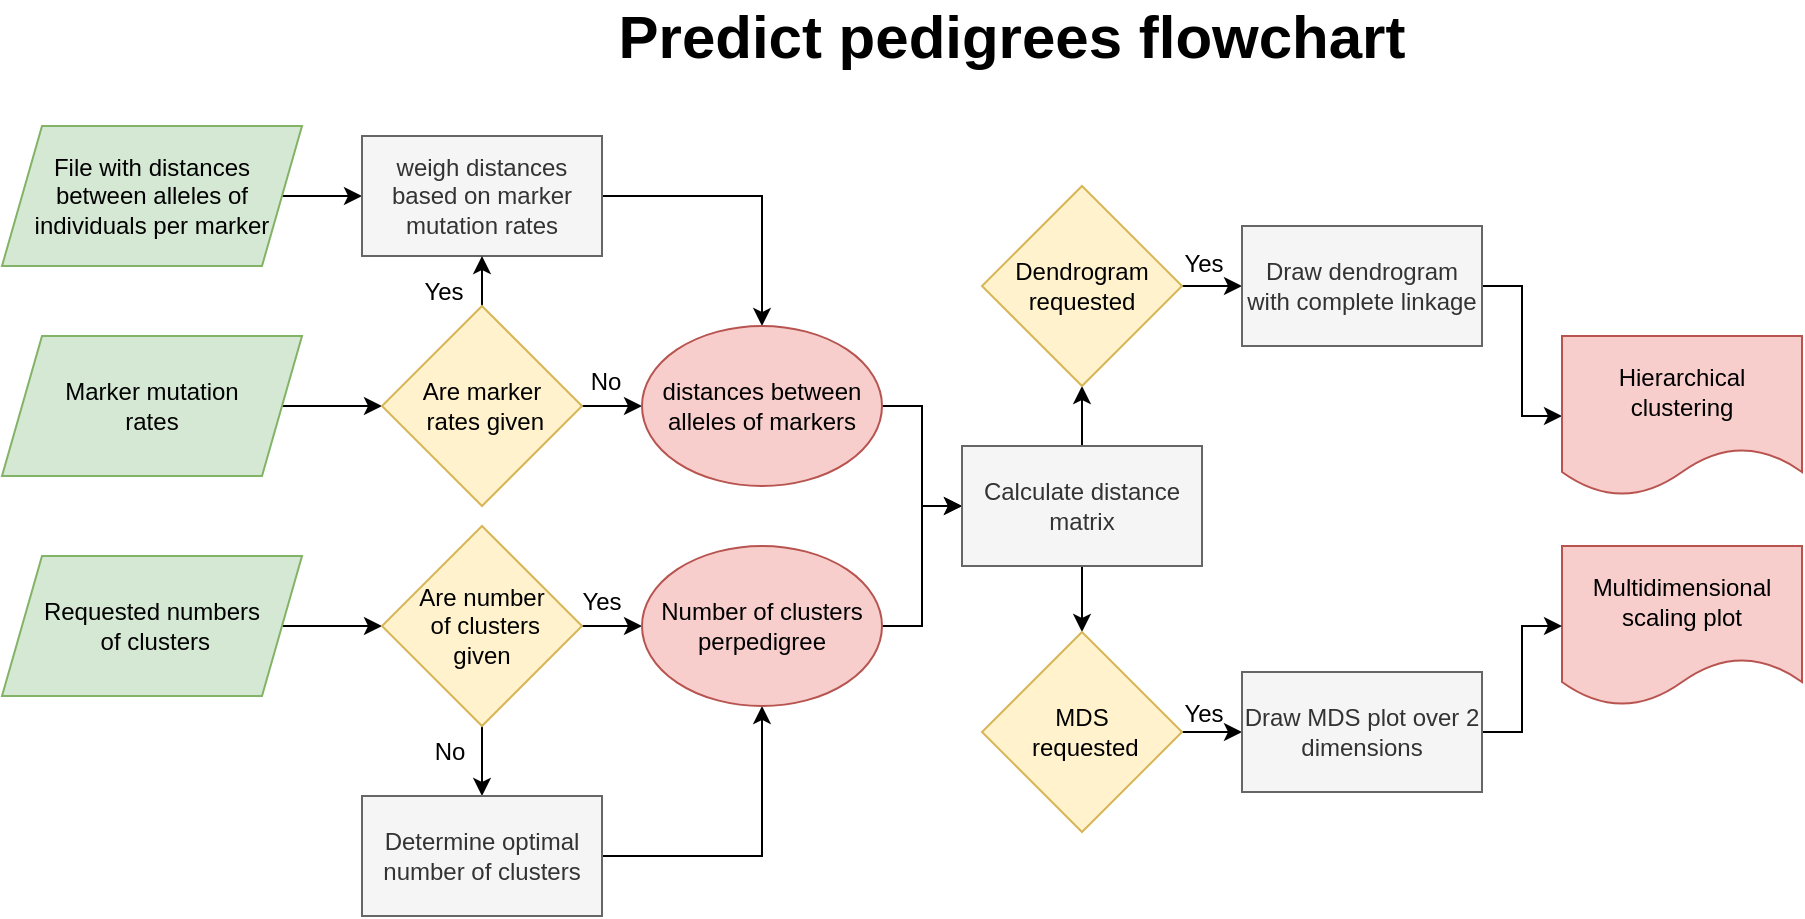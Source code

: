 <mxfile version="20.0.3" type="device"><diagram id="g3T5UF-P8sABITOx_D1J" name="Page-1"><mxGraphModel dx="1422" dy="762" grid="1" gridSize="10" guides="1" tooltips="1" connect="1" arrows="1" fold="1" page="1" pageScale="1" pageWidth="850" pageHeight="1100" math="0" shadow="0"><root><mxCell id="0"/><mxCell id="1" parent="0"/><mxCell id="-Yzff_XHghzqr3nB4OSj-1" value="&lt;b&gt;&lt;font style=&quot;font-size: 30px;&quot;&gt;Predict pedigrees flowchart&lt;/font&gt;&lt;/b&gt;" style="text;html=1;strokeColor=none;fillColor=none;align=center;verticalAlign=middle;whiteSpace=wrap;rounded=0;" parent="1" vertex="1"><mxGeometry x="400" y="70" width="450" height="30" as="geometry"/></mxCell><mxCell id="opfQ-fe3ycRMb6GQBeLs-2" style="edgeStyle=orthogonalEdgeStyle;rounded=0;orthogonalLoop=1;jettySize=auto;html=1;entryX=0;entryY=0.5;entryDx=0;entryDy=0;" parent="1" source="-Yzff_XHghzqr3nB4OSj-4" target="opfQ-fe3ycRMb6GQBeLs-1" edge="1"><mxGeometry relative="1" as="geometry"/></mxCell><mxCell id="-Yzff_XHghzqr3nB4OSj-4" value="File with distances &lt;br&gt;between alleles of individuals per marker" style="shape=parallelogram;perimeter=parallelogramPerimeter;whiteSpace=wrap;html=1;fixedSize=1;fontSize=12;fillColor=#d5e8d4;strokeColor=#82b366;" parent="1" vertex="1"><mxGeometry x="120" y="130" width="150" height="70" as="geometry"/></mxCell><mxCell id="opfQ-fe3ycRMb6GQBeLs-11" style="edgeStyle=orthogonalEdgeStyle;rounded=0;orthogonalLoop=1;jettySize=auto;html=1;entryX=0;entryY=0.5;entryDx=0;entryDy=0;" parent="1" source="-Yzff_XHghzqr3nB4OSj-6" target="opfQ-fe3ycRMb6GQBeLs-10" edge="1"><mxGeometry relative="1" as="geometry"/></mxCell><mxCell id="-Yzff_XHghzqr3nB4OSj-6" value="Marker mutation&lt;br&gt;rates" style="shape=parallelogram;perimeter=parallelogramPerimeter;whiteSpace=wrap;html=1;fixedSize=1;fontSize=12;fillColor=#d5e8d4;strokeColor=#82b366;" parent="1" vertex="1"><mxGeometry x="120" y="235" width="150" height="70" as="geometry"/></mxCell><mxCell id="opfQ-fe3ycRMb6GQBeLs-6" style="edgeStyle=orthogonalEdgeStyle;rounded=0;orthogonalLoop=1;jettySize=auto;html=1;entryX=0;entryY=0.5;entryDx=0;entryDy=0;" parent="1" source="-Yzff_XHghzqr3nB4OSj-8" target="opfQ-fe3ycRMb6GQBeLs-5" edge="1"><mxGeometry relative="1" as="geometry"/></mxCell><mxCell id="-Yzff_XHghzqr3nB4OSj-8" value="Requested numbers&lt;br&gt;&amp;nbsp;of clusters" style="shape=parallelogram;perimeter=parallelogramPerimeter;whiteSpace=wrap;html=1;fixedSize=1;fontSize=12;fillColor=#d5e8d4;strokeColor=#82b366;" parent="1" vertex="1"><mxGeometry x="120" y="345" width="150" height="70" as="geometry"/></mxCell><mxCell id="opfQ-fe3ycRMb6GQBeLs-17" style="edgeStyle=orthogonalEdgeStyle;rounded=0;orthogonalLoop=1;jettySize=auto;html=1;" parent="1" source="opfQ-fe3ycRMb6GQBeLs-1" target="opfQ-fe3ycRMb6GQBeLs-16" edge="1"><mxGeometry relative="1" as="geometry"/></mxCell><mxCell id="opfQ-fe3ycRMb6GQBeLs-1" value="weigh distances based on marker mutation rates" style="rounded=0;whiteSpace=wrap;html=1;fillColor=#f5f5f5;fontColor=#333333;strokeColor=#666666;" parent="1" vertex="1"><mxGeometry x="300" y="135" width="120" height="60" as="geometry"/></mxCell><mxCell id="opfQ-fe3ycRMb6GQBeLs-9" style="edgeStyle=orthogonalEdgeStyle;rounded=0;orthogonalLoop=1;jettySize=auto;html=1;entryX=0.5;entryY=0;entryDx=0;entryDy=0;" parent="1" source="opfQ-fe3ycRMb6GQBeLs-5" target="opfQ-fe3ycRMb6GQBeLs-8" edge="1"><mxGeometry relative="1" as="geometry"/></mxCell><mxCell id="opfQ-fe3ycRMb6GQBeLs-21" style="edgeStyle=orthogonalEdgeStyle;rounded=0;orthogonalLoop=1;jettySize=auto;html=1;entryX=0;entryY=0.5;entryDx=0;entryDy=0;" parent="1" source="opfQ-fe3ycRMb6GQBeLs-5" target="opfQ-fe3ycRMb6GQBeLs-20" edge="1"><mxGeometry relative="1" as="geometry"/></mxCell><mxCell id="opfQ-fe3ycRMb6GQBeLs-5" value="Are number&lt;br&gt;&amp;nbsp;of clusters &lt;br&gt;given" style="rhombus;whiteSpace=wrap;html=1;fillColor=#fff2cc;strokeColor=#d6b656;" parent="1" vertex="1"><mxGeometry x="310" y="330" width="100" height="100" as="geometry"/></mxCell><mxCell id="opfQ-fe3ycRMb6GQBeLs-22" style="edgeStyle=orthogonalEdgeStyle;rounded=0;orthogonalLoop=1;jettySize=auto;html=1;" parent="1" source="opfQ-fe3ycRMb6GQBeLs-8" target="opfQ-fe3ycRMb6GQBeLs-20" edge="1"><mxGeometry relative="1" as="geometry"/></mxCell><mxCell id="opfQ-fe3ycRMb6GQBeLs-8" value="Determine optimal number of clusters" style="rounded=0;whiteSpace=wrap;html=1;fillColor=#f5f5f5;fontColor=#333333;strokeColor=#666666;" parent="1" vertex="1"><mxGeometry x="300" y="465" width="120" height="60" as="geometry"/></mxCell><mxCell id="opfQ-fe3ycRMb6GQBeLs-13" style="edgeStyle=orthogonalEdgeStyle;rounded=0;orthogonalLoop=1;jettySize=auto;html=1;entryX=0.5;entryY=1;entryDx=0;entryDy=0;" parent="1" source="opfQ-fe3ycRMb6GQBeLs-10" target="opfQ-fe3ycRMb6GQBeLs-1" edge="1"><mxGeometry relative="1" as="geometry"/></mxCell><mxCell id="opfQ-fe3ycRMb6GQBeLs-18" style="edgeStyle=orthogonalEdgeStyle;rounded=0;orthogonalLoop=1;jettySize=auto;html=1;entryX=0;entryY=0.5;entryDx=0;entryDy=0;" parent="1" source="opfQ-fe3ycRMb6GQBeLs-10" target="opfQ-fe3ycRMb6GQBeLs-16" edge="1"><mxGeometry relative="1" as="geometry"/></mxCell><mxCell id="opfQ-fe3ycRMb6GQBeLs-10" value="Are marker&lt;br&gt;&amp;nbsp;rates given" style="rhombus;whiteSpace=wrap;html=1;fillColor=#fff2cc;strokeColor=#d6b656;" parent="1" vertex="1"><mxGeometry x="310" y="220" width="100" height="100" as="geometry"/></mxCell><mxCell id="YTIjjgCtr3VJKM2LQa3y-7" style="edgeStyle=orthogonalEdgeStyle;rounded=0;orthogonalLoop=1;jettySize=auto;html=1;entryX=0;entryY=0.5;entryDx=0;entryDy=0;" edge="1" parent="1" source="opfQ-fe3ycRMb6GQBeLs-16" target="YTIjjgCtr3VJKM2LQa3y-6"><mxGeometry relative="1" as="geometry"/></mxCell><mxCell id="opfQ-fe3ycRMb6GQBeLs-16" value="distances between alleles of markers" style="ellipse;whiteSpace=wrap;html=1;fillColor=#f8cecc;strokeColor=#b85450;" parent="1" vertex="1"><mxGeometry x="440" y="230" width="120" height="80" as="geometry"/></mxCell><mxCell id="YTIjjgCtr3VJKM2LQa3y-8" style="edgeStyle=orthogonalEdgeStyle;rounded=0;orthogonalLoop=1;jettySize=auto;html=1;entryX=0;entryY=0.5;entryDx=0;entryDy=0;" edge="1" parent="1" source="opfQ-fe3ycRMb6GQBeLs-20" target="YTIjjgCtr3VJKM2LQa3y-6"><mxGeometry relative="1" as="geometry"/></mxCell><mxCell id="opfQ-fe3ycRMb6GQBeLs-20" value="Number of clusters perpedigree" style="ellipse;whiteSpace=wrap;html=1;fillColor=#f8cecc;strokeColor=#b85450;" parent="1" vertex="1"><mxGeometry x="440" y="340" width="120" height="80" as="geometry"/></mxCell><mxCell id="opfQ-fe3ycRMb6GQBeLs-29" value="Yes" style="text;html=1;strokeColor=none;fillColor=none;align=center;verticalAlign=middle;whiteSpace=wrap;rounded=0;" parent="1" vertex="1"><mxGeometry x="311" y="198" width="60" height="30" as="geometry"/></mxCell><mxCell id="opfQ-fe3ycRMb6GQBeLs-31" value="No" style="text;html=1;strokeColor=none;fillColor=none;align=center;verticalAlign=middle;whiteSpace=wrap;rounded=0;" parent="1" vertex="1"><mxGeometry x="392" y="243" width="60" height="30" as="geometry"/></mxCell><mxCell id="opfQ-fe3ycRMb6GQBeLs-32" value="Yes" style="text;html=1;strokeColor=none;fillColor=none;align=center;verticalAlign=middle;whiteSpace=wrap;rounded=0;" parent="1" vertex="1"><mxGeometry x="390" y="353" width="60" height="30" as="geometry"/></mxCell><mxCell id="opfQ-fe3ycRMb6GQBeLs-33" value="No" style="text;html=1;strokeColor=none;fillColor=none;align=center;verticalAlign=middle;whiteSpace=wrap;rounded=0;" parent="1" vertex="1"><mxGeometry x="314" y="428" width="60" height="30" as="geometry"/></mxCell><mxCell id="YTIjjgCtr3VJKM2LQa3y-5" value="Multidimensional scaling plot" style="shape=document;whiteSpace=wrap;html=1;boundedLbl=1;fillColor=#f8cecc;strokeColor=#b85450;" vertex="1" parent="1"><mxGeometry x="900" y="340" width="120" height="80" as="geometry"/></mxCell><mxCell id="YTIjjgCtr3VJKM2LQa3y-13" style="edgeStyle=orthogonalEdgeStyle;rounded=0;orthogonalLoop=1;jettySize=auto;html=1;entryX=0.5;entryY=1;entryDx=0;entryDy=0;" edge="1" parent="1" source="YTIjjgCtr3VJKM2LQa3y-6" target="YTIjjgCtr3VJKM2LQa3y-9"><mxGeometry relative="1" as="geometry"/></mxCell><mxCell id="YTIjjgCtr3VJKM2LQa3y-14" style="edgeStyle=orthogonalEdgeStyle;rounded=0;orthogonalLoop=1;jettySize=auto;html=1;entryX=0.5;entryY=0;entryDx=0;entryDy=0;" edge="1" parent="1" source="YTIjjgCtr3VJKM2LQa3y-6" target="YTIjjgCtr3VJKM2LQa3y-10"><mxGeometry relative="1" as="geometry"/></mxCell><mxCell id="YTIjjgCtr3VJKM2LQa3y-6" value="Calculate distance matrix" style="rounded=0;whiteSpace=wrap;html=1;fillColor=#f5f5f5;fontColor=#333333;strokeColor=#666666;" vertex="1" parent="1"><mxGeometry x="600" y="290" width="120" height="60" as="geometry"/></mxCell><mxCell id="YTIjjgCtr3VJKM2LQa3y-20" style="edgeStyle=orthogonalEdgeStyle;rounded=0;orthogonalLoop=1;jettySize=auto;html=1;entryX=0;entryY=0.5;entryDx=0;entryDy=0;" edge="1" parent="1" source="YTIjjgCtr3VJKM2LQa3y-9" target="YTIjjgCtr3VJKM2LQa3y-18"><mxGeometry relative="1" as="geometry"/></mxCell><mxCell id="YTIjjgCtr3VJKM2LQa3y-9" value="Dendrogram requested" style="rhombus;whiteSpace=wrap;html=1;fillColor=#fff2cc;strokeColor=#d6b656;" vertex="1" parent="1"><mxGeometry x="610" y="160" width="100" height="100" as="geometry"/></mxCell><mxCell id="YTIjjgCtr3VJKM2LQa3y-23" style="edgeStyle=orthogonalEdgeStyle;rounded=0;orthogonalLoop=1;jettySize=auto;html=1;entryX=0;entryY=0.5;entryDx=0;entryDy=0;" edge="1" parent="1" source="YTIjjgCtr3VJKM2LQa3y-10" target="YTIjjgCtr3VJKM2LQa3y-22"><mxGeometry relative="1" as="geometry"/></mxCell><mxCell id="YTIjjgCtr3VJKM2LQa3y-10" value="MDS&lt;br&gt;&amp;nbsp;requested" style="rhombus;whiteSpace=wrap;html=1;fillColor=#fff2cc;strokeColor=#d6b656;" vertex="1" parent="1"><mxGeometry x="610" y="383" width="100" height="100" as="geometry"/></mxCell><mxCell id="YTIjjgCtr3VJKM2LQa3y-16" value="Yes" style="text;html=1;strokeColor=none;fillColor=none;align=center;verticalAlign=middle;whiteSpace=wrap;rounded=0;" vertex="1" parent="1"><mxGeometry x="691" y="409" width="60" height="30" as="geometry"/></mxCell><mxCell id="YTIjjgCtr3VJKM2LQa3y-17" style="edgeStyle=orthogonalEdgeStyle;rounded=0;orthogonalLoop=1;jettySize=auto;html=1;entryX=0;entryY=0.5;entryDx=0;entryDy=0;" edge="1" parent="1" source="YTIjjgCtr3VJKM2LQa3y-18" target="YTIjjgCtr3VJKM2LQa3y-19"><mxGeometry relative="1" as="geometry"/></mxCell><mxCell id="YTIjjgCtr3VJKM2LQa3y-18" value="Draw dendrogram with complete linkage" style="rounded=0;whiteSpace=wrap;html=1;fillColor=#f5f5f5;fontColor=#333333;strokeColor=#666666;" vertex="1" parent="1"><mxGeometry x="740" y="180" width="120" height="60" as="geometry"/></mxCell><mxCell id="YTIjjgCtr3VJKM2LQa3y-19" value="Hierarchical clustering" style="shape=document;whiteSpace=wrap;html=1;boundedLbl=1;fillColor=#f8cecc;strokeColor=#b85450;" vertex="1" parent="1"><mxGeometry x="900" y="235" width="120" height="80" as="geometry"/></mxCell><mxCell id="YTIjjgCtr3VJKM2LQa3y-21" value="Yes" style="text;html=1;strokeColor=none;fillColor=none;align=center;verticalAlign=middle;whiteSpace=wrap;rounded=0;" vertex="1" parent="1"><mxGeometry x="691" y="184" width="60" height="30" as="geometry"/></mxCell><mxCell id="YTIjjgCtr3VJKM2LQa3y-24" style="edgeStyle=orthogonalEdgeStyle;rounded=0;orthogonalLoop=1;jettySize=auto;html=1;entryX=0;entryY=0.5;entryDx=0;entryDy=0;" edge="1" parent="1" source="YTIjjgCtr3VJKM2LQa3y-22" target="YTIjjgCtr3VJKM2LQa3y-5"><mxGeometry relative="1" as="geometry"/></mxCell><mxCell id="YTIjjgCtr3VJKM2LQa3y-22" value="Draw MDS plot over 2 dimensions" style="rounded=0;whiteSpace=wrap;html=1;fillColor=#f5f5f5;fontColor=#333333;strokeColor=#666666;" vertex="1" parent="1"><mxGeometry x="740" y="403" width="120" height="60" as="geometry"/></mxCell></root></mxGraphModel></diagram></mxfile>